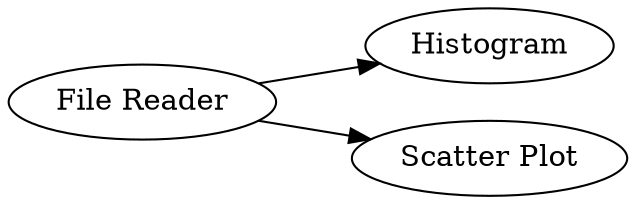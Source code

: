 digraph {
	1 -> 3
	1 -> 2
	1 [label="File Reader"]
	3 [label=Histogram]
	2 [label="Scatter Plot"]
	rankdir=LR
}
